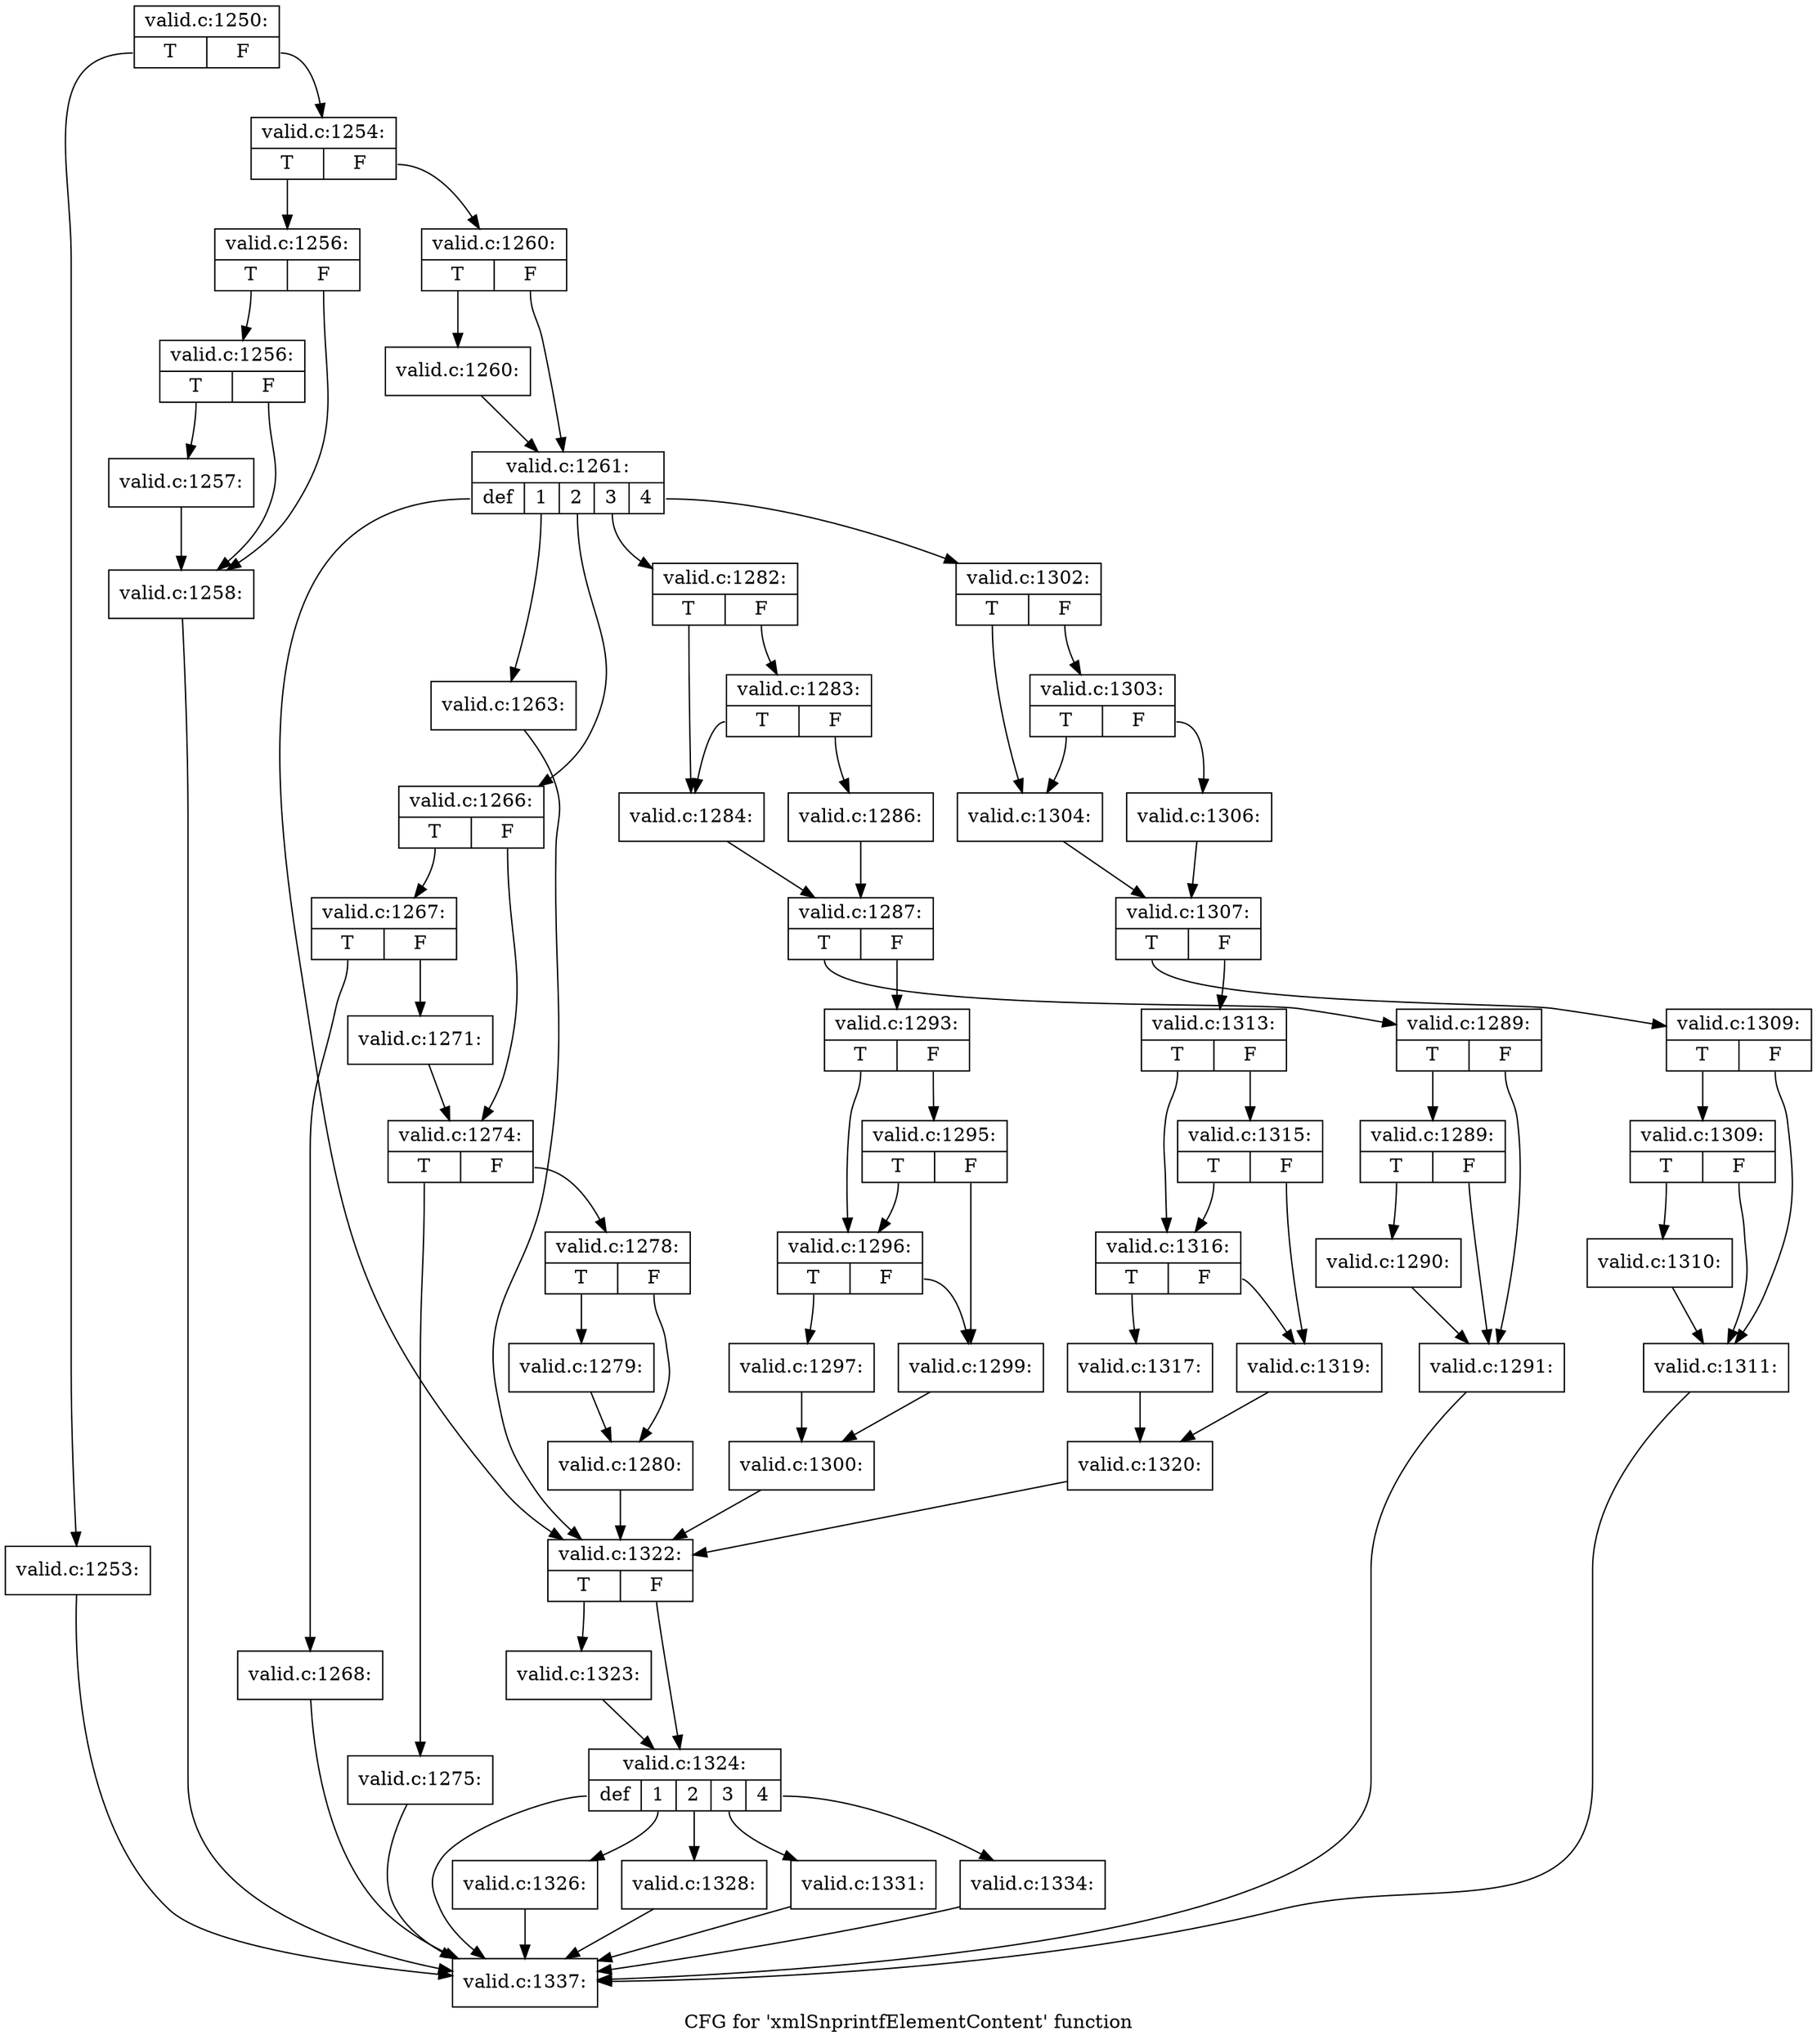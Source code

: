 digraph "CFG for 'xmlSnprintfElementContent' function" {
	label="CFG for 'xmlSnprintfElementContent' function";

	Node0x4f11970 [shape=record,label="{valid.c:1250:|{<s0>T|<s1>F}}"];
	Node0x4f11970:s0 -> Node0x4f16ed0;
	Node0x4f11970:s1 -> Node0x4f16f20;
	Node0x4f16ed0 [shape=record,label="{valid.c:1253:}"];
	Node0x4f16ed0 -> Node0x4f25c00;
	Node0x4f16f20 [shape=record,label="{valid.c:1254:|{<s0>T|<s1>F}}"];
	Node0x4f16f20:s0 -> Node0x4f17b10;
	Node0x4f16f20:s1 -> Node0x4f17e40;
	Node0x4f17b10 [shape=record,label="{valid.c:1256:|{<s0>T|<s1>F}}"];
	Node0x4f17b10:s0 -> Node0x4f183a0;
	Node0x4f17b10:s1 -> Node0x4f18350;
	Node0x4f183a0 [shape=record,label="{valid.c:1256:|{<s0>T|<s1>F}}"];
	Node0x4f183a0:s0 -> Node0x4f18300;
	Node0x4f183a0:s1 -> Node0x4f18350;
	Node0x4f18300 [shape=record,label="{valid.c:1257:}"];
	Node0x4f18300 -> Node0x4f18350;
	Node0x4f18350 [shape=record,label="{valid.c:1258:}"];
	Node0x4f18350 -> Node0x4f25c00;
	Node0x4f17e40 [shape=record,label="{valid.c:1260:|{<s0>T|<s1>F}}"];
	Node0x4f17e40:s0 -> Node0x4f18fd0;
	Node0x4f17e40:s1 -> Node0x4f19300;
	Node0x4f18fd0 [shape=record,label="{valid.c:1260:}"];
	Node0x4f18fd0 -> Node0x4f19300;
	Node0x4f19300 [shape=record,label="{valid.c:1261:|{<s0>def|<s1>1|<s2>2|<s3>3|<s4>4}}"];
	Node0x4f19300:s0 -> Node0x4f19940;
	Node0x4f19300:s1 -> Node0x4f19dc0;
	Node0x4f19300:s2 -> Node0x4f1a160;
	Node0x4f19300:s3 -> Node0x4f1ce20;
	Node0x4f19300:s4 -> Node0x4f211e0;
	Node0x4f19dc0 [shape=record,label="{valid.c:1263:}"];
	Node0x4f19dc0 -> Node0x4f19940;
	Node0x4f1a160 [shape=record,label="{valid.c:1266:|{<s0>T|<s1>F}}"];
	Node0x4f1a160:s0 -> Node0x4f1a210;
	Node0x4f1a160:s1 -> Node0x4f1a260;
	Node0x4f1a210 [shape=record,label="{valid.c:1267:|{<s0>T|<s1>F}}"];
	Node0x4f1a210:s0 -> Node0x4f1a6d0;
	Node0x4f1a210:s1 -> Node0x4f1a720;
	Node0x4f1a6d0 [shape=record,label="{valid.c:1268:}"];
	Node0x4f1a6d0 -> Node0x4f25c00;
	Node0x4f1a720 [shape=record,label="{valid.c:1271:}"];
	Node0x4f1a720 -> Node0x4f1a260;
	Node0x4f1a260 [shape=record,label="{valid.c:1274:|{<s0>T|<s1>F}}"];
	Node0x4f1a260:s0 -> Node0x4f1ae70;
	Node0x4f1a260:s1 -> Node0x4f1b1a0;
	Node0x4f1ae70 [shape=record,label="{valid.c:1275:}"];
	Node0x4f1ae70 -> Node0x4f25c00;
	Node0x4f1b1a0 [shape=record,label="{valid.c:1278:|{<s0>T|<s1>F}}"];
	Node0x4f1b1a0:s0 -> Node0x4f1c560;
	Node0x4f1b1a0:s1 -> Node0x4f1c5b0;
	Node0x4f1c560 [shape=record,label="{valid.c:1279:}"];
	Node0x4f1c560 -> Node0x4f1c5b0;
	Node0x4f1c5b0 [shape=record,label="{valid.c:1280:}"];
	Node0x4f1c5b0 -> Node0x4f19940;
	Node0x4f1ce20 [shape=record,label="{valid.c:1282:|{<s0>T|<s1>F}}"];
	Node0x4f1ce20:s0 -> Node0x4f1ced0;
	Node0x4f1ce20:s1 -> Node0x4f1cfc0;
	Node0x4f1cfc0 [shape=record,label="{valid.c:1283:|{<s0>T|<s1>F}}"];
	Node0x4f1cfc0:s0 -> Node0x4f1ced0;
	Node0x4f1cfc0:s1 -> Node0x4f1cf70;
	Node0x4f1ced0 [shape=record,label="{valid.c:1284:}"];
	Node0x4f1ced0 -> Node0x4f1cf20;
	Node0x4f1cf70 [shape=record,label="{valid.c:1286:}"];
	Node0x4f1cf70 -> Node0x4f1cf20;
	Node0x4f1cf20 [shape=record,label="{valid.c:1287:|{<s0>T|<s1>F}}"];
	Node0x4f1cf20:s0 -> Node0x4f1e4b0;
	Node0x4f1cf20:s1 -> Node0x4f1e500;
	Node0x4f1e4b0 [shape=record,label="{valid.c:1289:|{<s0>T|<s1>F}}"];
	Node0x4f1e4b0:s0 -> Node0x4f1ea20;
	Node0x4f1e4b0:s1 -> Node0x4f1e9d0;
	Node0x4f1ea20 [shape=record,label="{valid.c:1289:|{<s0>T|<s1>F}}"];
	Node0x4f1ea20:s0 -> Node0x4f1e980;
	Node0x4f1ea20:s1 -> Node0x4f1e9d0;
	Node0x4f1e980 [shape=record,label="{valid.c:1290:}"];
	Node0x4f1e980 -> Node0x4f1e9d0;
	Node0x4f1e9d0 [shape=record,label="{valid.c:1291:}"];
	Node0x4f1e9d0 -> Node0x4f25c00;
	Node0x4f1e500 [shape=record,label="{valid.c:1293:|{<s0>T|<s1>F}}"];
	Node0x4f1e500:s0 -> Node0x4f1f9f0;
	Node0x4f1e500:s1 -> Node0x4f1fa70;
	Node0x4f1fa70 [shape=record,label="{valid.c:1295:|{<s0>T|<s1>F}}"];
	Node0x4f1fa70:s0 -> Node0x4f1f9f0;
	Node0x4f1fa70:s1 -> Node0x4f1f9a0;
	Node0x4f1f9f0 [shape=record,label="{valid.c:1296:|{<s0>T|<s1>F}}"];
	Node0x4f1f9f0:s0 -> Node0x4f1f900;
	Node0x4f1f9f0:s1 -> Node0x4f1f9a0;
	Node0x4f1f900 [shape=record,label="{valid.c:1297:}"];
	Node0x4f1f900 -> Node0x4f1f950;
	Node0x4f1f9a0 [shape=record,label="{valid.c:1299:}"];
	Node0x4f1f9a0 -> Node0x4f1f950;
	Node0x4f1f950 [shape=record,label="{valid.c:1300:}"];
	Node0x4f1f950 -> Node0x4f19940;
	Node0x4f211e0 [shape=record,label="{valid.c:1302:|{<s0>T|<s1>F}}"];
	Node0x4f211e0:s0 -> Node0x4f21290;
	Node0x4f211e0:s1 -> Node0x4f21380;
	Node0x4f21380 [shape=record,label="{valid.c:1303:|{<s0>T|<s1>F}}"];
	Node0x4f21380:s0 -> Node0x4f21290;
	Node0x4f21380:s1 -> Node0x4f21330;
	Node0x4f21290 [shape=record,label="{valid.c:1304:}"];
	Node0x4f21290 -> Node0x4f212e0;
	Node0x4f21330 [shape=record,label="{valid.c:1306:}"];
	Node0x4f21330 -> Node0x4f212e0;
	Node0x4f212e0 [shape=record,label="{valid.c:1307:|{<s0>T|<s1>F}}"];
	Node0x4f212e0:s0 -> Node0x4f228f0;
	Node0x4f212e0:s1 -> Node0x4f22940;
	Node0x4f228f0 [shape=record,label="{valid.c:1309:|{<s0>T|<s1>F}}"];
	Node0x4f228f0:s0 -> Node0x4f22e60;
	Node0x4f228f0:s1 -> Node0x4f22e10;
	Node0x4f22e60 [shape=record,label="{valid.c:1309:|{<s0>T|<s1>F}}"];
	Node0x4f22e60:s0 -> Node0x4f22dc0;
	Node0x4f22e60:s1 -> Node0x4f22e10;
	Node0x4f22dc0 [shape=record,label="{valid.c:1310:}"];
	Node0x4f22dc0 -> Node0x4f22e10;
	Node0x4f22e10 [shape=record,label="{valid.c:1311:}"];
	Node0x4f22e10 -> Node0x4f25c00;
	Node0x4f22940 [shape=record,label="{valid.c:1313:|{<s0>T|<s1>F}}"];
	Node0x4f22940:s0 -> Node0x4f23e30;
	Node0x4f22940:s1 -> Node0x4f23eb0;
	Node0x4f23eb0 [shape=record,label="{valid.c:1315:|{<s0>T|<s1>F}}"];
	Node0x4f23eb0:s0 -> Node0x4f23e30;
	Node0x4f23eb0:s1 -> Node0x4f23de0;
	Node0x4f23e30 [shape=record,label="{valid.c:1316:|{<s0>T|<s1>F}}"];
	Node0x4f23e30:s0 -> Node0x4f23d40;
	Node0x4f23e30:s1 -> Node0x4f23de0;
	Node0x4f23d40 [shape=record,label="{valid.c:1317:}"];
	Node0x4f23d40 -> Node0x4f23d90;
	Node0x4f23de0 [shape=record,label="{valid.c:1319:}"];
	Node0x4f23de0 -> Node0x4f23d90;
	Node0x4f23d90 [shape=record,label="{valid.c:1320:}"];
	Node0x4f23d90 -> Node0x4f19940;
	Node0x4f19940 [shape=record,label="{valid.c:1322:|{<s0>T|<s1>F}}"];
	Node0x4f19940:s0 -> Node0x4f19af0;
	Node0x4f19940:s1 -> Node0x4f255d0;
	Node0x4f19af0 [shape=record,label="{valid.c:1323:}"];
	Node0x4f19af0 -> Node0x4f255d0;
	Node0x4f255d0 [shape=record,label="{valid.c:1324:|{<s0>def|<s1>1|<s2>2|<s3>3|<s4>4}}"];
	Node0x4f255d0:s0 -> Node0x4f25c00;
	Node0x4f255d0:s1 -> Node0x4f26150;
	Node0x4f255d0:s2 -> Node0x4f26230;
	Node0x4f255d0:s3 -> Node0x4f265e0;
	Node0x4f255d0:s4 -> Node0x4e90880;
	Node0x4f26150 [shape=record,label="{valid.c:1326:}"];
	Node0x4f26150 -> Node0x4f25c00;
	Node0x4f26230 [shape=record,label="{valid.c:1328:}"];
	Node0x4f26230 -> Node0x4f25c00;
	Node0x4f265e0 [shape=record,label="{valid.c:1331:}"];
	Node0x4f265e0 -> Node0x4f25c00;
	Node0x4e90880 [shape=record,label="{valid.c:1334:}"];
	Node0x4e90880 -> Node0x4f25c00;
	Node0x4f25c00 [shape=record,label="{valid.c:1337:}"];
}
